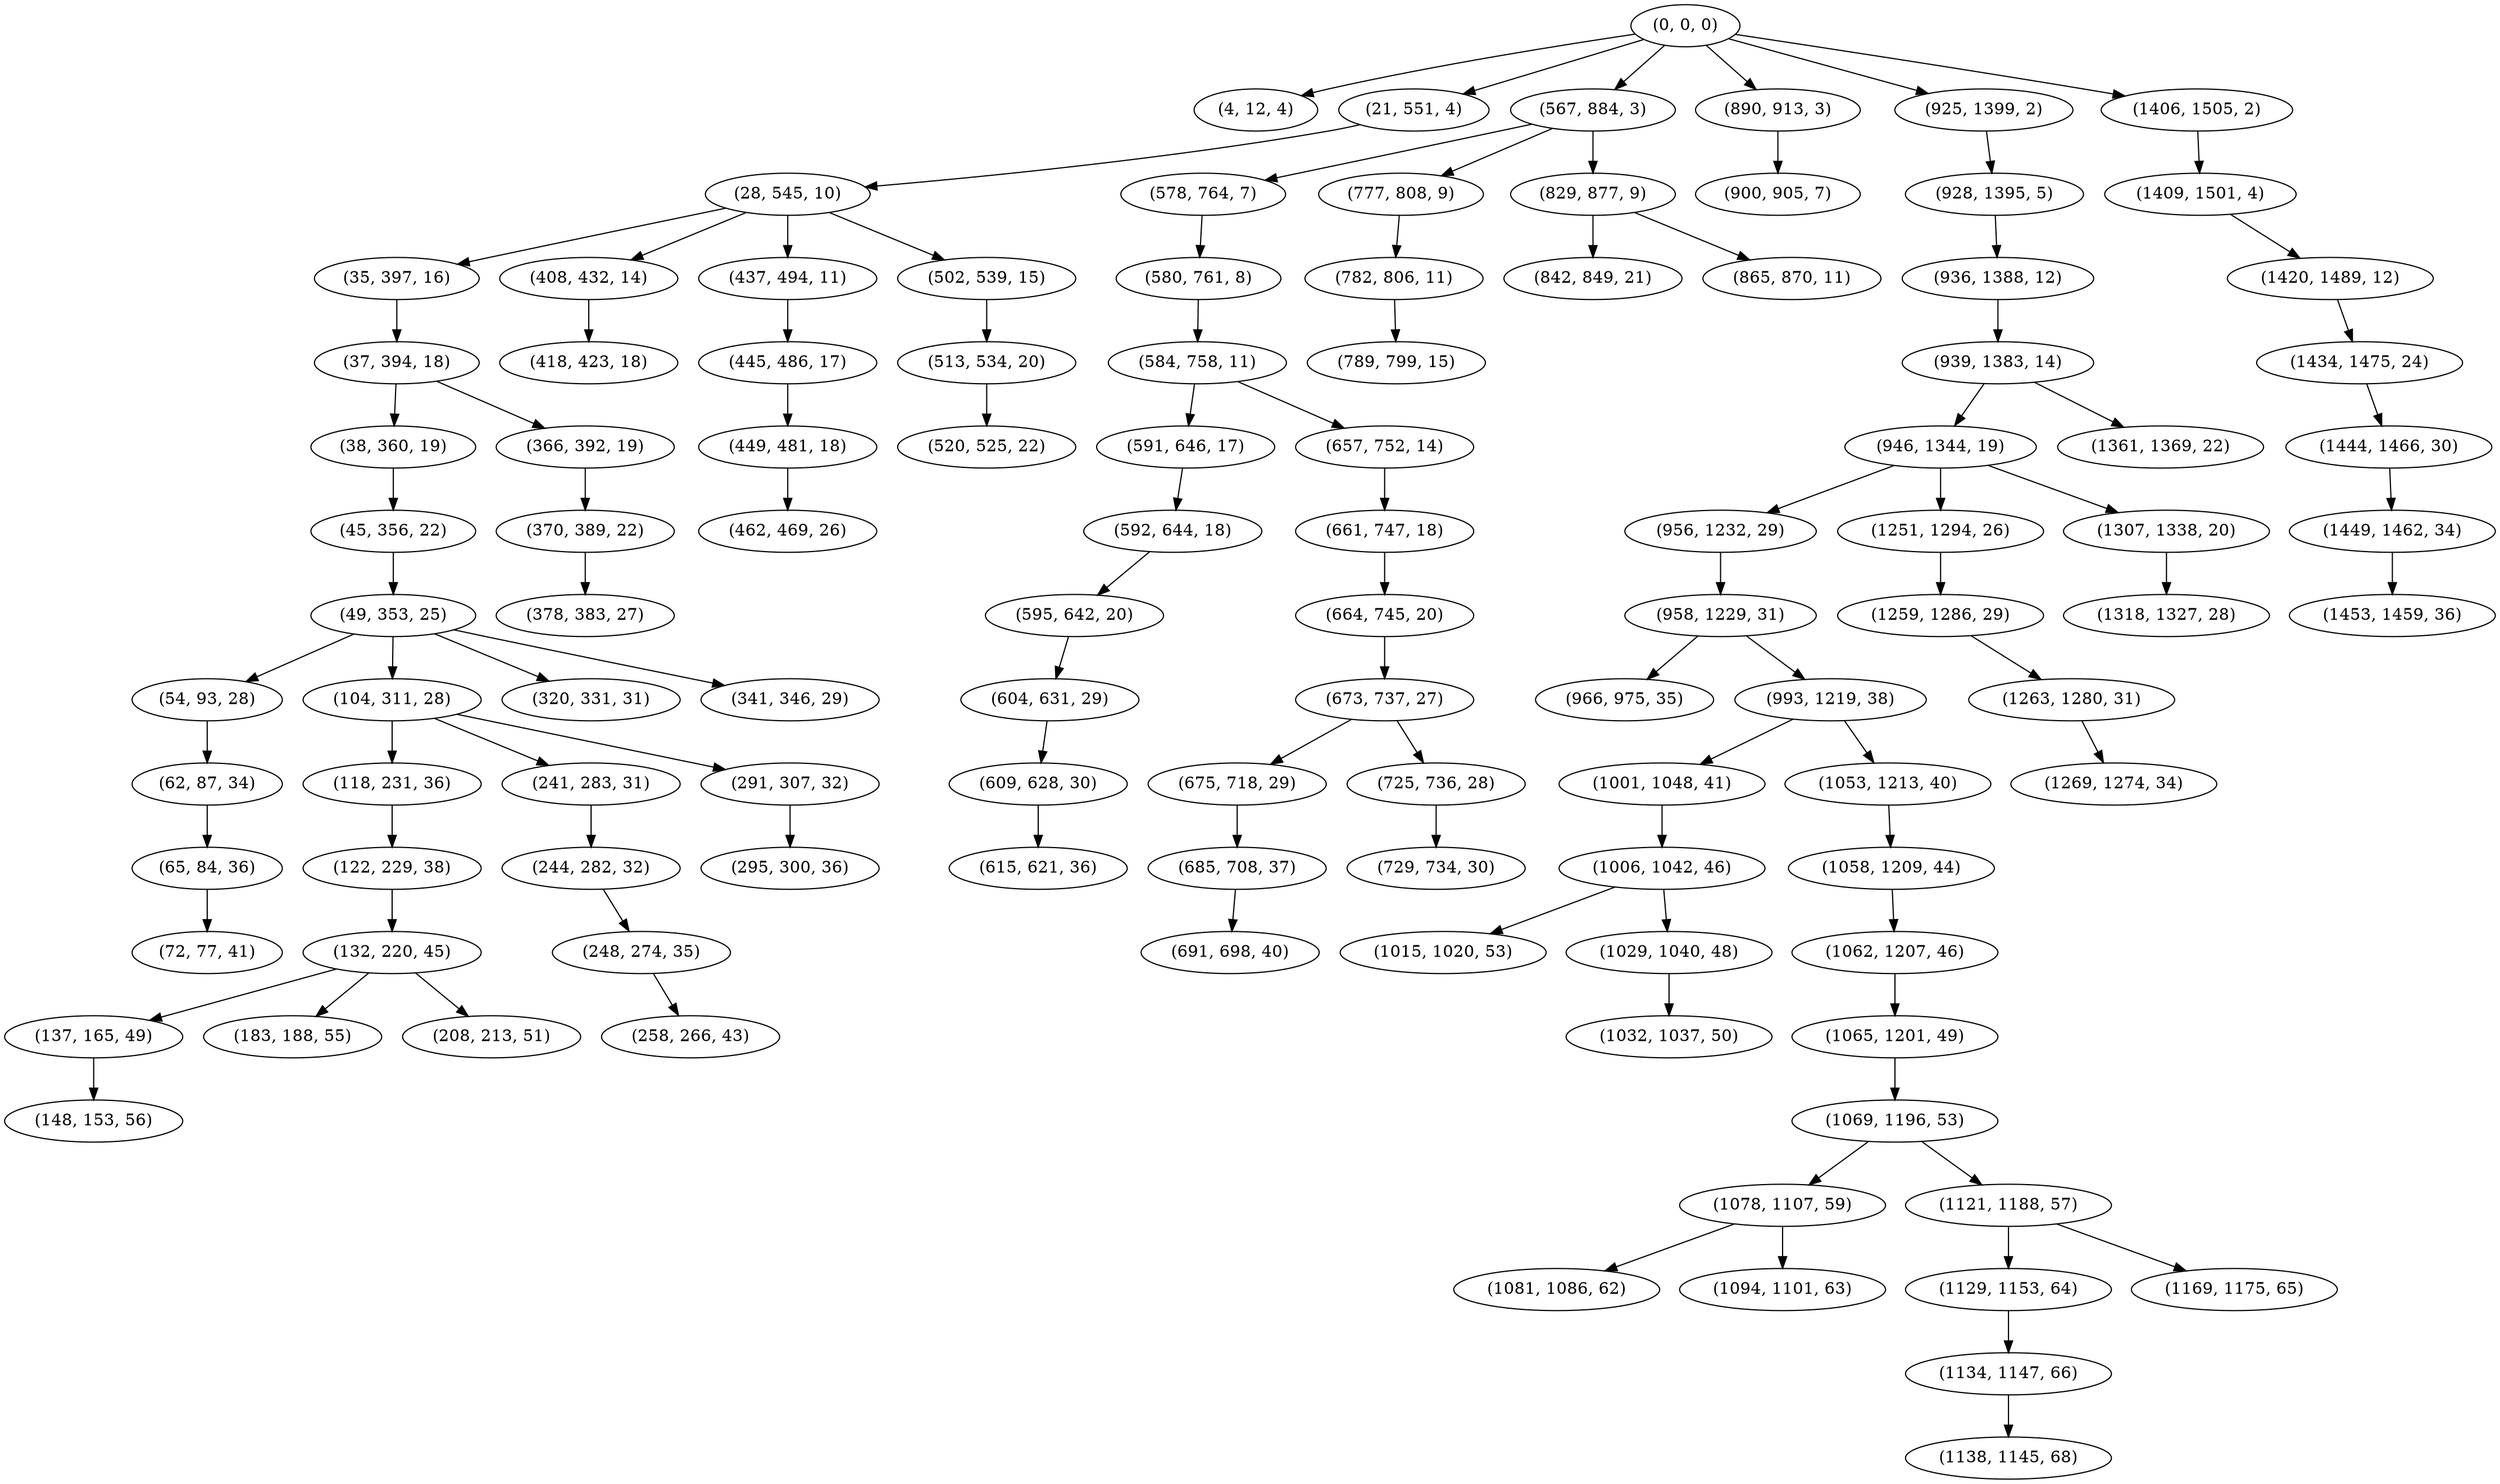 digraph tree {
    "(0, 0, 0)";
    "(4, 12, 4)";
    "(21, 551, 4)";
    "(28, 545, 10)";
    "(35, 397, 16)";
    "(37, 394, 18)";
    "(38, 360, 19)";
    "(45, 356, 22)";
    "(49, 353, 25)";
    "(54, 93, 28)";
    "(62, 87, 34)";
    "(65, 84, 36)";
    "(72, 77, 41)";
    "(104, 311, 28)";
    "(118, 231, 36)";
    "(122, 229, 38)";
    "(132, 220, 45)";
    "(137, 165, 49)";
    "(148, 153, 56)";
    "(183, 188, 55)";
    "(208, 213, 51)";
    "(241, 283, 31)";
    "(244, 282, 32)";
    "(248, 274, 35)";
    "(258, 266, 43)";
    "(291, 307, 32)";
    "(295, 300, 36)";
    "(320, 331, 31)";
    "(341, 346, 29)";
    "(366, 392, 19)";
    "(370, 389, 22)";
    "(378, 383, 27)";
    "(408, 432, 14)";
    "(418, 423, 18)";
    "(437, 494, 11)";
    "(445, 486, 17)";
    "(449, 481, 18)";
    "(462, 469, 26)";
    "(502, 539, 15)";
    "(513, 534, 20)";
    "(520, 525, 22)";
    "(567, 884, 3)";
    "(578, 764, 7)";
    "(580, 761, 8)";
    "(584, 758, 11)";
    "(591, 646, 17)";
    "(592, 644, 18)";
    "(595, 642, 20)";
    "(604, 631, 29)";
    "(609, 628, 30)";
    "(615, 621, 36)";
    "(657, 752, 14)";
    "(661, 747, 18)";
    "(664, 745, 20)";
    "(673, 737, 27)";
    "(675, 718, 29)";
    "(685, 708, 37)";
    "(691, 698, 40)";
    "(725, 736, 28)";
    "(729, 734, 30)";
    "(777, 808, 9)";
    "(782, 806, 11)";
    "(789, 799, 15)";
    "(829, 877, 9)";
    "(842, 849, 21)";
    "(865, 870, 11)";
    "(890, 913, 3)";
    "(900, 905, 7)";
    "(925, 1399, 2)";
    "(928, 1395, 5)";
    "(936, 1388, 12)";
    "(939, 1383, 14)";
    "(946, 1344, 19)";
    "(956, 1232, 29)";
    "(958, 1229, 31)";
    "(966, 975, 35)";
    "(993, 1219, 38)";
    "(1001, 1048, 41)";
    "(1006, 1042, 46)";
    "(1015, 1020, 53)";
    "(1029, 1040, 48)";
    "(1032, 1037, 50)";
    "(1053, 1213, 40)";
    "(1058, 1209, 44)";
    "(1062, 1207, 46)";
    "(1065, 1201, 49)";
    "(1069, 1196, 53)";
    "(1078, 1107, 59)";
    "(1081, 1086, 62)";
    "(1094, 1101, 63)";
    "(1121, 1188, 57)";
    "(1129, 1153, 64)";
    "(1134, 1147, 66)";
    "(1138, 1145, 68)";
    "(1169, 1175, 65)";
    "(1251, 1294, 26)";
    "(1259, 1286, 29)";
    "(1263, 1280, 31)";
    "(1269, 1274, 34)";
    "(1307, 1338, 20)";
    "(1318, 1327, 28)";
    "(1361, 1369, 22)";
    "(1406, 1505, 2)";
    "(1409, 1501, 4)";
    "(1420, 1489, 12)";
    "(1434, 1475, 24)";
    "(1444, 1466, 30)";
    "(1449, 1462, 34)";
    "(1453, 1459, 36)";
    "(0, 0, 0)" -> "(4, 12, 4)";
    "(0, 0, 0)" -> "(21, 551, 4)";
    "(0, 0, 0)" -> "(567, 884, 3)";
    "(0, 0, 0)" -> "(890, 913, 3)";
    "(0, 0, 0)" -> "(925, 1399, 2)";
    "(0, 0, 0)" -> "(1406, 1505, 2)";
    "(21, 551, 4)" -> "(28, 545, 10)";
    "(28, 545, 10)" -> "(35, 397, 16)";
    "(28, 545, 10)" -> "(408, 432, 14)";
    "(28, 545, 10)" -> "(437, 494, 11)";
    "(28, 545, 10)" -> "(502, 539, 15)";
    "(35, 397, 16)" -> "(37, 394, 18)";
    "(37, 394, 18)" -> "(38, 360, 19)";
    "(37, 394, 18)" -> "(366, 392, 19)";
    "(38, 360, 19)" -> "(45, 356, 22)";
    "(45, 356, 22)" -> "(49, 353, 25)";
    "(49, 353, 25)" -> "(54, 93, 28)";
    "(49, 353, 25)" -> "(104, 311, 28)";
    "(49, 353, 25)" -> "(320, 331, 31)";
    "(49, 353, 25)" -> "(341, 346, 29)";
    "(54, 93, 28)" -> "(62, 87, 34)";
    "(62, 87, 34)" -> "(65, 84, 36)";
    "(65, 84, 36)" -> "(72, 77, 41)";
    "(104, 311, 28)" -> "(118, 231, 36)";
    "(104, 311, 28)" -> "(241, 283, 31)";
    "(104, 311, 28)" -> "(291, 307, 32)";
    "(118, 231, 36)" -> "(122, 229, 38)";
    "(122, 229, 38)" -> "(132, 220, 45)";
    "(132, 220, 45)" -> "(137, 165, 49)";
    "(132, 220, 45)" -> "(183, 188, 55)";
    "(132, 220, 45)" -> "(208, 213, 51)";
    "(137, 165, 49)" -> "(148, 153, 56)";
    "(241, 283, 31)" -> "(244, 282, 32)";
    "(244, 282, 32)" -> "(248, 274, 35)";
    "(248, 274, 35)" -> "(258, 266, 43)";
    "(291, 307, 32)" -> "(295, 300, 36)";
    "(366, 392, 19)" -> "(370, 389, 22)";
    "(370, 389, 22)" -> "(378, 383, 27)";
    "(408, 432, 14)" -> "(418, 423, 18)";
    "(437, 494, 11)" -> "(445, 486, 17)";
    "(445, 486, 17)" -> "(449, 481, 18)";
    "(449, 481, 18)" -> "(462, 469, 26)";
    "(502, 539, 15)" -> "(513, 534, 20)";
    "(513, 534, 20)" -> "(520, 525, 22)";
    "(567, 884, 3)" -> "(578, 764, 7)";
    "(567, 884, 3)" -> "(777, 808, 9)";
    "(567, 884, 3)" -> "(829, 877, 9)";
    "(578, 764, 7)" -> "(580, 761, 8)";
    "(580, 761, 8)" -> "(584, 758, 11)";
    "(584, 758, 11)" -> "(591, 646, 17)";
    "(584, 758, 11)" -> "(657, 752, 14)";
    "(591, 646, 17)" -> "(592, 644, 18)";
    "(592, 644, 18)" -> "(595, 642, 20)";
    "(595, 642, 20)" -> "(604, 631, 29)";
    "(604, 631, 29)" -> "(609, 628, 30)";
    "(609, 628, 30)" -> "(615, 621, 36)";
    "(657, 752, 14)" -> "(661, 747, 18)";
    "(661, 747, 18)" -> "(664, 745, 20)";
    "(664, 745, 20)" -> "(673, 737, 27)";
    "(673, 737, 27)" -> "(675, 718, 29)";
    "(673, 737, 27)" -> "(725, 736, 28)";
    "(675, 718, 29)" -> "(685, 708, 37)";
    "(685, 708, 37)" -> "(691, 698, 40)";
    "(725, 736, 28)" -> "(729, 734, 30)";
    "(777, 808, 9)" -> "(782, 806, 11)";
    "(782, 806, 11)" -> "(789, 799, 15)";
    "(829, 877, 9)" -> "(842, 849, 21)";
    "(829, 877, 9)" -> "(865, 870, 11)";
    "(890, 913, 3)" -> "(900, 905, 7)";
    "(925, 1399, 2)" -> "(928, 1395, 5)";
    "(928, 1395, 5)" -> "(936, 1388, 12)";
    "(936, 1388, 12)" -> "(939, 1383, 14)";
    "(939, 1383, 14)" -> "(946, 1344, 19)";
    "(939, 1383, 14)" -> "(1361, 1369, 22)";
    "(946, 1344, 19)" -> "(956, 1232, 29)";
    "(946, 1344, 19)" -> "(1251, 1294, 26)";
    "(946, 1344, 19)" -> "(1307, 1338, 20)";
    "(956, 1232, 29)" -> "(958, 1229, 31)";
    "(958, 1229, 31)" -> "(966, 975, 35)";
    "(958, 1229, 31)" -> "(993, 1219, 38)";
    "(993, 1219, 38)" -> "(1001, 1048, 41)";
    "(993, 1219, 38)" -> "(1053, 1213, 40)";
    "(1001, 1048, 41)" -> "(1006, 1042, 46)";
    "(1006, 1042, 46)" -> "(1015, 1020, 53)";
    "(1006, 1042, 46)" -> "(1029, 1040, 48)";
    "(1029, 1040, 48)" -> "(1032, 1037, 50)";
    "(1053, 1213, 40)" -> "(1058, 1209, 44)";
    "(1058, 1209, 44)" -> "(1062, 1207, 46)";
    "(1062, 1207, 46)" -> "(1065, 1201, 49)";
    "(1065, 1201, 49)" -> "(1069, 1196, 53)";
    "(1069, 1196, 53)" -> "(1078, 1107, 59)";
    "(1069, 1196, 53)" -> "(1121, 1188, 57)";
    "(1078, 1107, 59)" -> "(1081, 1086, 62)";
    "(1078, 1107, 59)" -> "(1094, 1101, 63)";
    "(1121, 1188, 57)" -> "(1129, 1153, 64)";
    "(1121, 1188, 57)" -> "(1169, 1175, 65)";
    "(1129, 1153, 64)" -> "(1134, 1147, 66)";
    "(1134, 1147, 66)" -> "(1138, 1145, 68)";
    "(1251, 1294, 26)" -> "(1259, 1286, 29)";
    "(1259, 1286, 29)" -> "(1263, 1280, 31)";
    "(1263, 1280, 31)" -> "(1269, 1274, 34)";
    "(1307, 1338, 20)" -> "(1318, 1327, 28)";
    "(1406, 1505, 2)" -> "(1409, 1501, 4)";
    "(1409, 1501, 4)" -> "(1420, 1489, 12)";
    "(1420, 1489, 12)" -> "(1434, 1475, 24)";
    "(1434, 1475, 24)" -> "(1444, 1466, 30)";
    "(1444, 1466, 30)" -> "(1449, 1462, 34)";
    "(1449, 1462, 34)" -> "(1453, 1459, 36)";
}
